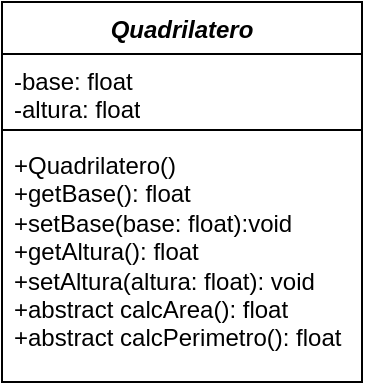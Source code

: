 <mxfile version="24.1.0" type="github">
  <diagram id="C5RBs43oDa-KdzZeNtuy" name="Page-1">
    <mxGraphModel dx="840" dy="418" grid="1" gridSize="10" guides="1" tooltips="1" connect="1" arrows="1" fold="1" page="1" pageScale="1" pageWidth="827" pageHeight="1169" math="0" shadow="0">
      <root>
        <mxCell id="WIyWlLk6GJQsqaUBKTNV-0" />
        <mxCell id="WIyWlLk6GJQsqaUBKTNV-1" parent="WIyWlLk6GJQsqaUBKTNV-0" />
        <mxCell id="I_cnWsIDXxGAuYnG8BwZ-0" value="&lt;i&gt;Quadrilatero&lt;/i&gt;" style="swimlane;fontStyle=1;align=center;verticalAlign=top;childLayout=stackLayout;horizontal=1;startSize=26;horizontalStack=0;resizeParent=1;resizeParentMax=0;resizeLast=0;collapsible=1;marginBottom=0;whiteSpace=wrap;html=1;" vertex="1" parent="WIyWlLk6GJQsqaUBKTNV-1">
          <mxGeometry x="260" y="240" width="180" height="190" as="geometry" />
        </mxCell>
        <mxCell id="I_cnWsIDXxGAuYnG8BwZ-1" value="-base: float&lt;div&gt;-altura: float&lt;/div&gt;" style="text;strokeColor=none;fillColor=none;align=left;verticalAlign=top;spacingLeft=4;spacingRight=4;overflow=hidden;rotatable=0;points=[[0,0.5],[1,0.5]];portConstraint=eastwest;whiteSpace=wrap;html=1;" vertex="1" parent="I_cnWsIDXxGAuYnG8BwZ-0">
          <mxGeometry y="26" width="180" height="34" as="geometry" />
        </mxCell>
        <mxCell id="I_cnWsIDXxGAuYnG8BwZ-2" value="" style="line;strokeWidth=1;fillColor=none;align=left;verticalAlign=middle;spacingTop=-1;spacingLeft=3;spacingRight=3;rotatable=0;labelPosition=right;points=[];portConstraint=eastwest;strokeColor=inherit;" vertex="1" parent="I_cnWsIDXxGAuYnG8BwZ-0">
          <mxGeometry y="60" width="180" height="8" as="geometry" />
        </mxCell>
        <mxCell id="I_cnWsIDXxGAuYnG8BwZ-3" value="+Quadrilatero()&lt;div&gt;+getBase(): float&lt;/div&gt;&lt;div&gt;+setBase(base: float):void&lt;/div&gt;&lt;div&gt;+getAltura(): float&lt;/div&gt;&lt;div&gt;+setAltura(altura: float): void&lt;/div&gt;&lt;div&gt;+abstract calcArea(): float&lt;/div&gt;&lt;div&gt;+abstract calcPerimetro(): float&lt;/div&gt;" style="text;strokeColor=none;fillColor=none;align=left;verticalAlign=top;spacingLeft=4;spacingRight=4;overflow=hidden;rotatable=0;points=[[0,0.5],[1,0.5]];portConstraint=eastwest;whiteSpace=wrap;html=1;" vertex="1" parent="I_cnWsIDXxGAuYnG8BwZ-0">
          <mxGeometry y="68" width="180" height="122" as="geometry" />
        </mxCell>
      </root>
    </mxGraphModel>
  </diagram>
</mxfile>
